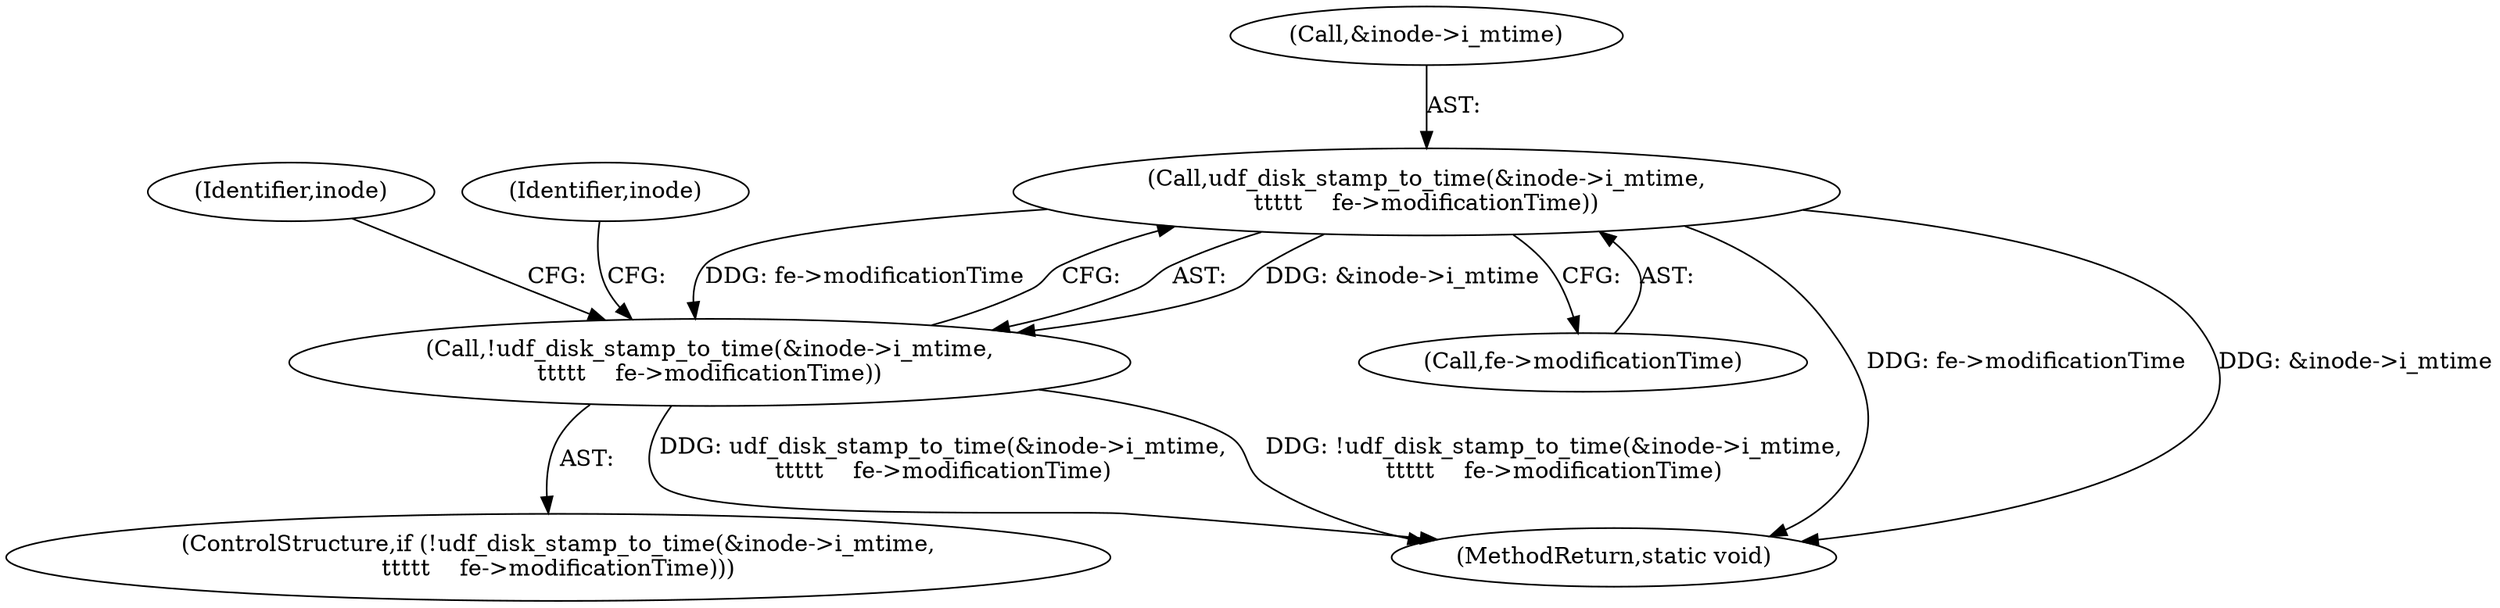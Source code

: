 digraph "0_linux_c03aa9f6e1f938618e6db2e23afef0574efeeb65@pointer" {
"1000762" [label="(Call,udf_disk_stamp_to_time(&inode->i_mtime,\n\t\t\t\t\t    fe->modificationTime))"];
"1000761" [label="(Call,!udf_disk_stamp_to_time(&inode->i_mtime,\n\t\t\t\t\t    fe->modificationTime))"];
"1000767" [label="(Call,fe->modificationTime)"];
"1001145" [label="(MethodReturn,static void)"];
"1000763" [label="(Call,&inode->i_mtime)"];
"1000782" [label="(Identifier,inode)"];
"1000772" [label="(Identifier,inode)"];
"1000761" [label="(Call,!udf_disk_stamp_to_time(&inode->i_mtime,\n\t\t\t\t\t    fe->modificationTime))"];
"1000760" [label="(ControlStructure,if (!udf_disk_stamp_to_time(&inode->i_mtime,\n\t\t\t\t\t    fe->modificationTime)))"];
"1000762" [label="(Call,udf_disk_stamp_to_time(&inode->i_mtime,\n\t\t\t\t\t    fe->modificationTime))"];
"1000762" -> "1000761"  [label="AST: "];
"1000762" -> "1000767"  [label="CFG: "];
"1000763" -> "1000762"  [label="AST: "];
"1000767" -> "1000762"  [label="AST: "];
"1000761" -> "1000762"  [label="CFG: "];
"1000762" -> "1001145"  [label="DDG: fe->modificationTime"];
"1000762" -> "1001145"  [label="DDG: &inode->i_mtime"];
"1000762" -> "1000761"  [label="DDG: &inode->i_mtime"];
"1000762" -> "1000761"  [label="DDG: fe->modificationTime"];
"1000761" -> "1000760"  [label="AST: "];
"1000772" -> "1000761"  [label="CFG: "];
"1000782" -> "1000761"  [label="CFG: "];
"1000761" -> "1001145"  [label="DDG: udf_disk_stamp_to_time(&inode->i_mtime,\n\t\t\t\t\t    fe->modificationTime)"];
"1000761" -> "1001145"  [label="DDG: !udf_disk_stamp_to_time(&inode->i_mtime,\n\t\t\t\t\t    fe->modificationTime)"];
}

